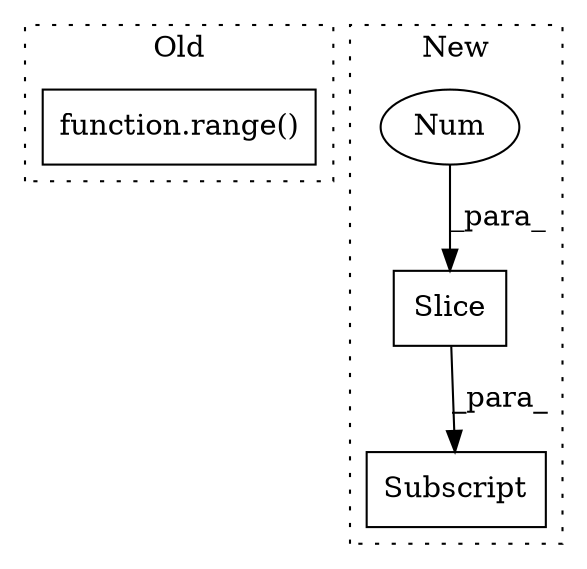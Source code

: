 digraph G {
subgraph cluster0 {
1 [label="function.range()" a="75" s="6530,6546" l="6,1" shape="box"];
label = "Old";
style="dotted";
}
subgraph cluster1 {
2 [label="Slice" a="80" s="6524" l="3" shape="box"];
3 [label="Subscript" a="63" s="6512,0" l="16,0" shape="box"];
4 [label="Num" a="76" s="6525" l="2" shape="ellipse"];
label = "New";
style="dotted";
}
2 -> 3 [label="_para_"];
4 -> 2 [label="_para_"];
}